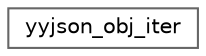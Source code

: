 digraph "类继承关系图"
{
 // LATEX_PDF_SIZE
  bgcolor="transparent";
  edge [fontname=Helvetica,fontsize=10,labelfontname=Helvetica,labelfontsize=10];
  node [fontname=Helvetica,fontsize=10,shape=box,height=0.2,width=0.4];
  rankdir="LR";
  Node0 [id="Node000000",label="yyjson_obj_iter",height=0.2,width=0.4,color="grey40", fillcolor="white", style="filled",URL="$structyyjson__obj__iter.html",tooltip=" "];
}
